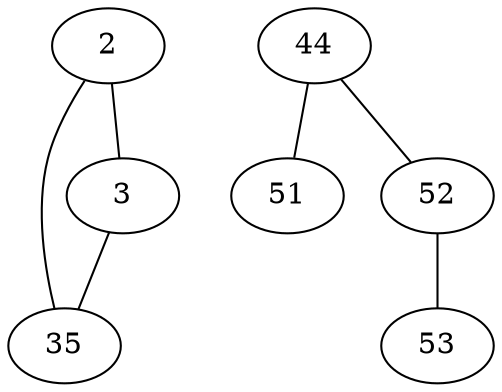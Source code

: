 graph G {
  2 [pos="7.955142,0.296180!"];
  2 -- 35;
  2 -- 3;
  35 [pos="6.566892,0.636704!"];
  44 [pos="7.034878,-9.067925!"];
  44 -- 51;
  44 -- 52;
  53 [pos="6.255136,-5.932067!"];
  51 [pos="6.504609,-11.337186!"];
  3 [pos="6.680346,-1.187236!"];
  3 -- 35;
  52 [pos="7.798406,-7.327214!"];
  52 -- 53;
}
